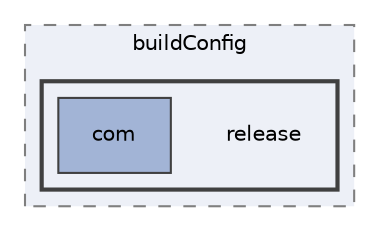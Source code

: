 digraph "app/build/generated/source/buildConfig/release"
{
 // LATEX_PDF_SIZE
  edge [fontname="Helvetica",fontsize="10",labelfontname="Helvetica",labelfontsize="10"];
  node [fontname="Helvetica",fontsize="10",shape=record];
  compound=true
  subgraph clusterdir_2932b73aeda593be1656e282063ce3a5 {
    graph [ bgcolor="#edf0f7", pencolor="grey50", style="filled,dashed,", label="buildConfig", fontname="Helvetica", fontsize="10", URL="dir_2932b73aeda593be1656e282063ce3a5.html"]
  subgraph clusterdir_e568300425302888e15488406f92ad6c {
    graph [ bgcolor="#edf0f7", pencolor="grey25", style="filled,bold,", label="", fontname="Helvetica", fontsize="10", URL="dir_e568300425302888e15488406f92ad6c.html"]
    dir_e568300425302888e15488406f92ad6c [shape=plaintext, label="release"];
  dir_a729040fd6a399e0b5cbef1c8deaa077 [shape=box, label="com", style="filled,", fillcolor="#a2b4d6", color="grey25", URL="dir_a729040fd6a399e0b5cbef1c8deaa077.html"];
  }
  }
}
